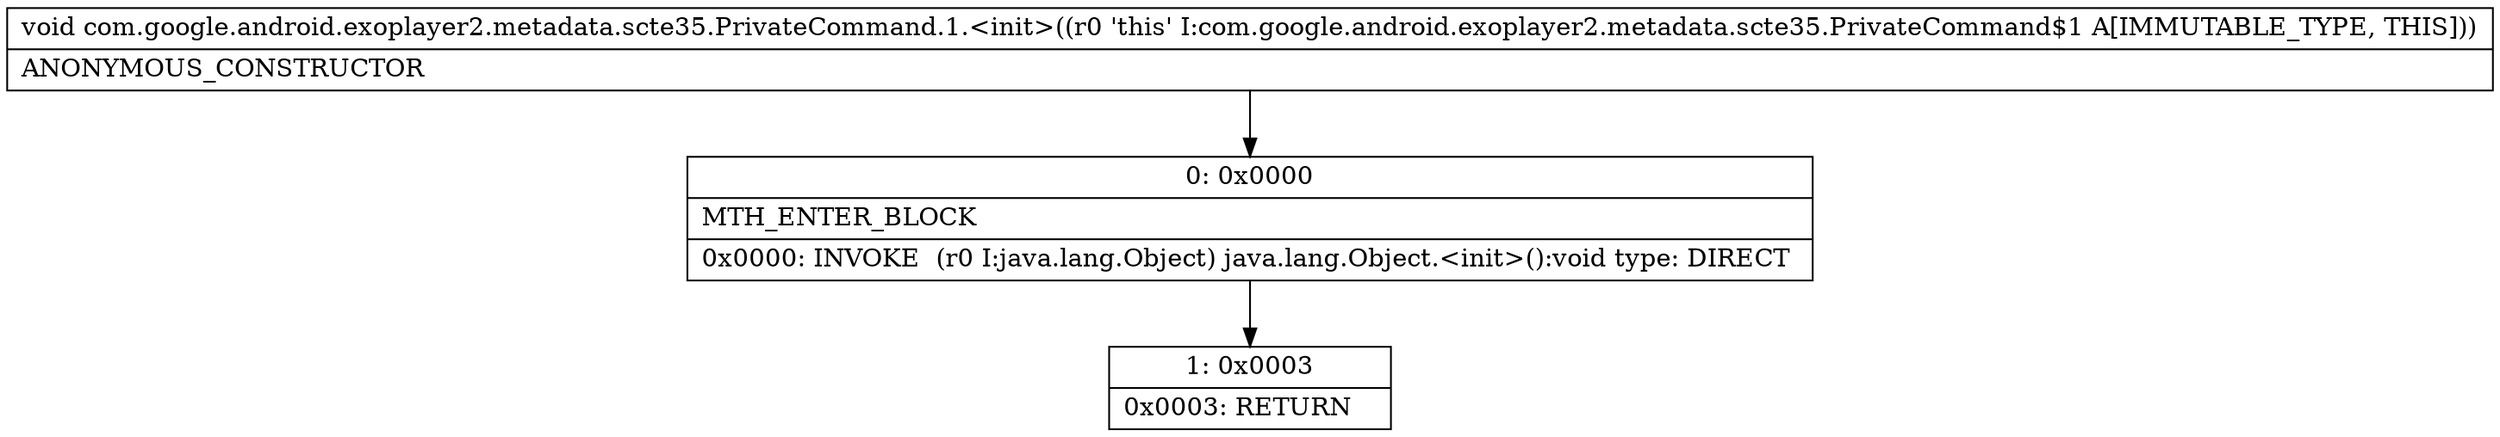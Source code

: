 digraph "CFG forcom.google.android.exoplayer2.metadata.scte35.PrivateCommand.1.\<init\>()V" {
Node_0 [shape=record,label="{0\:\ 0x0000|MTH_ENTER_BLOCK\l|0x0000: INVOKE  (r0 I:java.lang.Object) java.lang.Object.\<init\>():void type: DIRECT \l}"];
Node_1 [shape=record,label="{1\:\ 0x0003|0x0003: RETURN   \l}"];
MethodNode[shape=record,label="{void com.google.android.exoplayer2.metadata.scte35.PrivateCommand.1.\<init\>((r0 'this' I:com.google.android.exoplayer2.metadata.scte35.PrivateCommand$1 A[IMMUTABLE_TYPE, THIS]))  | ANONYMOUS_CONSTRUCTOR\l}"];
MethodNode -> Node_0;
Node_0 -> Node_1;
}

